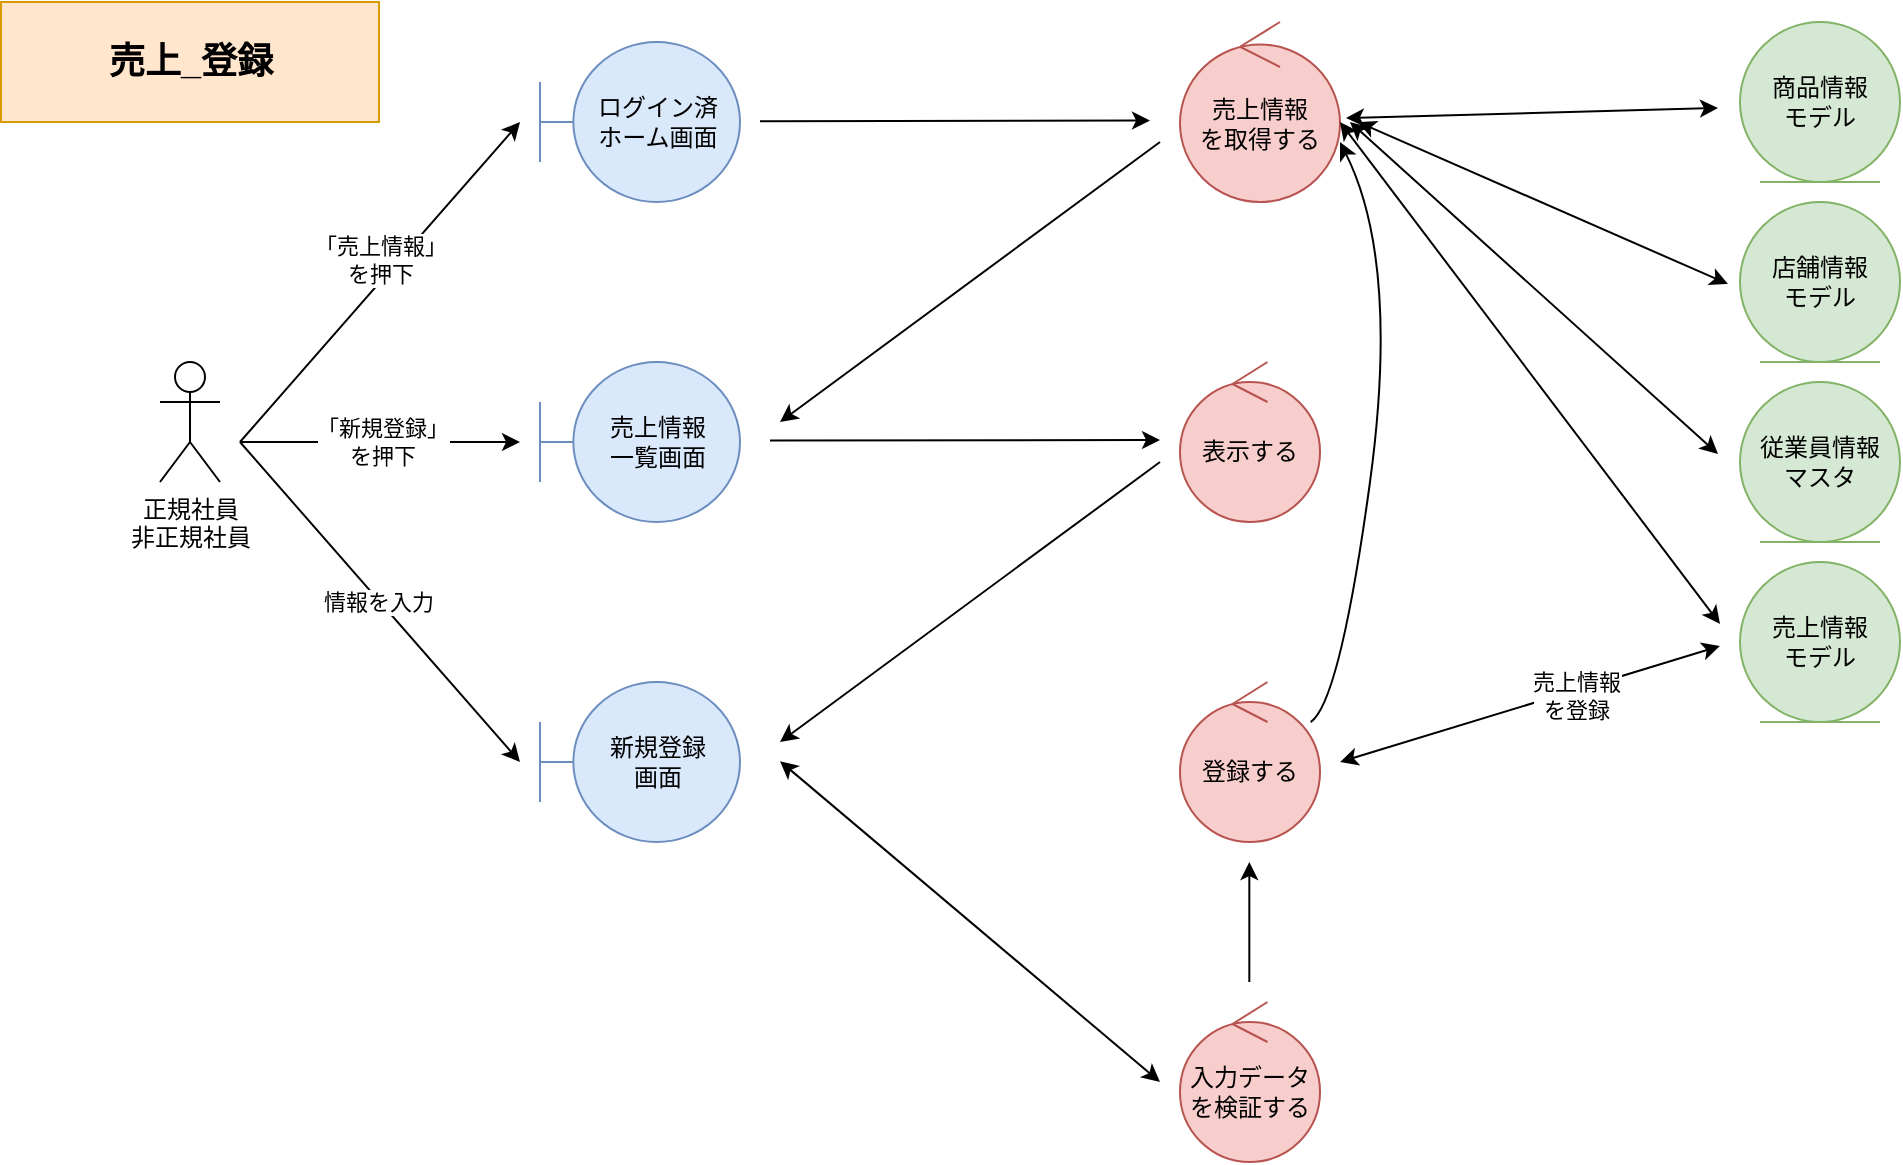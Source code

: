 <mxfile pages="4">
    <diagram id="gK0L_vO17O7NY7Z7OVR5" name="*売上_登録">
        <mxGraphModel dx="1428" dy="459" grid="0" gridSize="10" guides="1" tooltips="1" connect="1" arrows="1" fold="1" page="0" pageScale="1" pageWidth="827" pageHeight="1169" math="0" shadow="0">
            <root>
                <mxCell id="0"/>
                <mxCell id="1" parent="0"/>
                <mxCell id="hLZYggqltiaFvYrBpfE5-1" value="正規社員&lt;br&gt;非正規社員" style="shape=umlActor;verticalLabelPosition=bottom;verticalAlign=top;html=1;" parent="1" vertex="1">
                    <mxGeometry x="-70" y="280" width="30" height="60" as="geometry"/>
                </mxCell>
                <mxCell id="hLZYggqltiaFvYrBpfE5-2" value="ログイン済&lt;br&gt;ホーム画面" style="shape=umlBoundary;whiteSpace=wrap;html=1;fillColor=#dae8fc;strokeColor=#6c8ebf;" parent="1" vertex="1">
                    <mxGeometry x="120" y="120" width="100" height="80" as="geometry"/>
                </mxCell>
                <mxCell id="hLZYggqltiaFvYrBpfE5-3" value="売上情報&lt;br&gt;一覧画面" style="shape=umlBoundary;whiteSpace=wrap;html=1;fillColor=#dae8fc;strokeColor=#6c8ebf;" parent="1" vertex="1">
                    <mxGeometry x="120" y="280" width="100" height="80" as="geometry"/>
                </mxCell>
                <mxCell id="hLZYggqltiaFvYrBpfE5-4" value="売上情報&lt;br&gt;を取得する" style="ellipse;shape=umlControl;whiteSpace=wrap;html=1;fillColor=#f8cecc;strokeColor=#b85450;" parent="1" vertex="1">
                    <mxGeometry x="440" y="110" width="80" height="90" as="geometry"/>
                </mxCell>
                <mxCell id="hLZYggqltiaFvYrBpfE5-5" value="店舗情報&lt;br&gt;モデル" style="ellipse;shape=umlEntity;whiteSpace=wrap;html=1;fillColor=#d5e8d4;strokeColor=#82b366;" parent="1" vertex="1">
                    <mxGeometry x="720" y="200" width="80" height="80" as="geometry"/>
                </mxCell>
                <mxCell id="hLZYggqltiaFvYrBpfE5-6" value="表示する" style="ellipse;shape=umlControl;whiteSpace=wrap;html=1;fillColor=#f8cecc;strokeColor=#b85450;" parent="1" vertex="1">
                    <mxGeometry x="440" y="280" width="70" height="80" as="geometry"/>
                </mxCell>
                <mxCell id="hLZYggqltiaFvYrBpfE5-7" value="" style="endArrow=classic;html=1;rounded=0;" parent="1" edge="1">
                    <mxGeometry width="50" height="50" relative="1" as="geometry">
                        <mxPoint x="235" y="319.29" as="sourcePoint"/>
                        <mxPoint x="430" y="319" as="targetPoint"/>
                    </mxGeometry>
                </mxCell>
                <mxCell id="hLZYggqltiaFvYrBpfE5-9" value="" style="endArrow=classic;html=1;rounded=0;" parent="1" edge="1">
                    <mxGeometry width="50" height="50" relative="1" as="geometry">
                        <mxPoint x="-30" y="320" as="sourcePoint"/>
                        <mxPoint x="110" y="160" as="targetPoint"/>
                    </mxGeometry>
                </mxCell>
                <mxCell id="3" value="「売上情報」&lt;br&gt;を押下" style="edgeLabel;html=1;align=center;verticalAlign=middle;resizable=0;points=[];" parent="hLZYggqltiaFvYrBpfE5-9" vertex="1" connectable="0">
                    <mxGeometry x="0.178" y="-4" relative="1" as="geometry">
                        <mxPoint x="-16" as="offset"/>
                    </mxGeometry>
                </mxCell>
                <mxCell id="hLZYggqltiaFvYrBpfE5-10" value="" style="endArrow=classic;html=1;rounded=0;" parent="1" edge="1">
                    <mxGeometry width="50" height="50" relative="1" as="geometry">
                        <mxPoint x="-30" y="320" as="sourcePoint"/>
                        <mxPoint x="110" y="480" as="targetPoint"/>
                    </mxGeometry>
                </mxCell>
                <mxCell id="6" value="情報を入力" style="edgeLabel;html=1;align=center;verticalAlign=middle;resizable=0;points=[];" parent="hLZYggqltiaFvYrBpfE5-10" vertex="1" connectable="0">
                    <mxGeometry x="-0.164" y="2" relative="1" as="geometry">
                        <mxPoint x="9" y="14" as="offset"/>
                    </mxGeometry>
                </mxCell>
                <mxCell id="hLZYggqltiaFvYrBpfE5-11" value="" style="endArrow=classic;html=1;rounded=0;" parent="1" edge="1">
                    <mxGeometry width="50" height="50" relative="1" as="geometry">
                        <mxPoint x="-30" y="320" as="sourcePoint"/>
                        <mxPoint x="110" y="320" as="targetPoint"/>
                    </mxGeometry>
                </mxCell>
                <mxCell id="4" value="「新規登録」&lt;br&gt;を押下" style="edgeLabel;html=1;align=center;verticalAlign=middle;resizable=0;points=[];" parent="hLZYggqltiaFvYrBpfE5-11" vertex="1" connectable="0">
                    <mxGeometry x="0.148" y="3" relative="1" as="geometry">
                        <mxPoint x="-10" y="3" as="offset"/>
                    </mxGeometry>
                </mxCell>
                <mxCell id="hLZYggqltiaFvYrBpfE5-12" value="" style="endArrow=classic;html=1;rounded=0;startArrow=classic;startFill=1;" parent="1" edge="1">
                    <mxGeometry width="50" height="50" relative="1" as="geometry">
                        <mxPoint x="520" y="160" as="sourcePoint"/>
                        <mxPoint x="710" y="411" as="targetPoint"/>
                    </mxGeometry>
                </mxCell>
                <mxCell id="hLZYggqltiaFvYrBpfE5-13" value="" style="endArrow=classic;html=1;rounded=0;" parent="1" edge="1">
                    <mxGeometry width="50" height="50" relative="1" as="geometry">
                        <mxPoint x="230" y="159.58" as="sourcePoint"/>
                        <mxPoint x="425" y="159.29" as="targetPoint"/>
                    </mxGeometry>
                </mxCell>
                <mxCell id="hLZYggqltiaFvYrBpfE5-14" value="" style="endArrow=classic;html=1;rounded=0;" parent="1" edge="1">
                    <mxGeometry width="50" height="50" relative="1" as="geometry">
                        <mxPoint x="430" y="170" as="sourcePoint"/>
                        <mxPoint x="240" y="310" as="targetPoint"/>
                    </mxGeometry>
                </mxCell>
                <mxCell id="hLZYggqltiaFvYrBpfE5-15" value="" style="endArrow=classic;html=1;rounded=0;" parent="1" edge="1">
                    <mxGeometry width="50" height="50" relative="1" as="geometry">
                        <mxPoint x="430" y="330" as="sourcePoint"/>
                        <mxPoint x="240" y="470" as="targetPoint"/>
                    </mxGeometry>
                </mxCell>
                <mxCell id="hLZYggqltiaFvYrBpfE5-16" value="新規登録&lt;br&gt;画面" style="shape=umlBoundary;whiteSpace=wrap;html=1;fillColor=#dae8fc;strokeColor=#6c8ebf;" parent="1" vertex="1">
                    <mxGeometry x="120" y="440" width="100" height="80" as="geometry"/>
                </mxCell>
                <mxCell id="ETrxKOmZSH41UasdQwuN-3" value="登録する" style="ellipse;shape=umlControl;whiteSpace=wrap;html=1;fillColor=#f8cecc;strokeColor=#b85450;fontColor=default;" parent="1" vertex="1">
                    <mxGeometry x="440" y="440" width="70" height="80" as="geometry"/>
                </mxCell>
                <mxCell id="ETrxKOmZSH41UasdQwuN-4" value="入力データを検証する" style="ellipse;shape=umlControl;whiteSpace=wrap;html=1;fillColor=#f8cecc;strokeColor=#b85450;" parent="1" vertex="1">
                    <mxGeometry x="440" y="600" width="70" height="80" as="geometry"/>
                </mxCell>
                <mxCell id="ETrxKOmZSH41UasdQwuN-5" value="" style="endArrow=classic;html=1;rounded=0;startArrow=classic;startFill=1;" parent="1" edge="1">
                    <mxGeometry width="50" height="50" relative="1" as="geometry">
                        <mxPoint x="240" y="479.58" as="sourcePoint"/>
                        <mxPoint x="430" y="640" as="targetPoint"/>
                    </mxGeometry>
                </mxCell>
                <mxCell id="ETrxKOmZSH41UasdQwuN-7" value="" style="endArrow=classic;html=1;rounded=0;labelBackgroundColor=default;fontColor=default;startArrow=classic;startFill=1;" parent="1" edge="1">
                    <mxGeometry width="50" height="50" relative="1" as="geometry">
                        <mxPoint x="520" y="480" as="sourcePoint"/>
                        <mxPoint x="710" y="422" as="targetPoint"/>
                    </mxGeometry>
                </mxCell>
                <mxCell id="10" value="売上情報&lt;br&gt;を登録" style="edgeLabel;html=1;align=center;verticalAlign=middle;resizable=0;points=[];fontColor=default;labelBackgroundColor=#ffffff;" parent="ETrxKOmZSH41UasdQwuN-7" vertex="1" connectable="0">
                    <mxGeometry x="0.23" y="-2" relative="1" as="geometry">
                        <mxPoint as="offset"/>
                    </mxGeometry>
                </mxCell>
                <mxCell id="2" value="売上_登録" style="rounded=0;whiteSpace=wrap;html=1;fillColor=#ffe6cc;strokeColor=#d79b00;fontStyle=1;fontSize=18;" parent="1" vertex="1">
                    <mxGeometry x="-149.5" y="100" width="189" height="60" as="geometry"/>
                </mxCell>
                <mxCell id="8" value="" style="endArrow=classic;html=1;rounded=0;labelBackgroundColor=default;fontColor=default;" parent="1" edge="1">
                    <mxGeometry width="50" height="50" relative="1" as="geometry">
                        <mxPoint x="474.66" y="590" as="sourcePoint"/>
                        <mxPoint x="474.66" y="530" as="targetPoint"/>
                    </mxGeometry>
                </mxCell>
                <mxCell id="9" value="" style="curved=1;endArrow=classic;html=1;rounded=0;labelBackgroundColor=default;fontColor=default;" parent="1" edge="1">
                    <mxGeometry width="50" height="50" relative="1" as="geometry">
                        <mxPoint x="505.333" y="460.044" as="sourcePoint"/>
                        <mxPoint x="520" y="170.0" as="targetPoint"/>
                        <Array as="points">
                            <mxPoint x="520" y="450"/>
                            <mxPoint x="550" y="230"/>
                        </Array>
                    </mxGeometry>
                </mxCell>
                <mxCell id="11" value="商品情報&lt;br&gt;モデル" style="ellipse;shape=umlEntity;whiteSpace=wrap;html=1;fillColor=#d5e8d4;strokeColor=#82b366;" vertex="1" parent="1">
                    <mxGeometry x="720" y="110" width="80" height="80" as="geometry"/>
                </mxCell>
                <mxCell id="12" value="従業員情報&lt;br&gt;マスタ" style="ellipse;shape=umlEntity;whiteSpace=wrap;html=1;fillColor=#d5e8d4;strokeColor=#82b366;" vertex="1" parent="1">
                    <mxGeometry x="720" y="290" width="80" height="80" as="geometry"/>
                </mxCell>
                <mxCell id="13" value="売上情報&lt;br&gt;モデル" style="ellipse;shape=umlEntity;whiteSpace=wrap;html=1;fillColor=#d5e8d4;strokeColor=#82b366;" vertex="1" parent="1">
                    <mxGeometry x="720" y="380" width="80" height="80" as="geometry"/>
                </mxCell>
                <mxCell id="14" value="" style="endArrow=classic;html=1;rounded=0;startArrow=classic;startFill=1;" edge="1" parent="1">
                    <mxGeometry width="50" height="50" relative="1" as="geometry">
                        <mxPoint x="709" y="153" as="sourcePoint"/>
                        <mxPoint x="523" y="158" as="targetPoint"/>
                    </mxGeometry>
                </mxCell>
                <mxCell id="15" value="" style="endArrow=classic;html=1;rounded=0;startArrow=classic;startFill=1;" edge="1" parent="1">
                    <mxGeometry width="50" height="50" relative="1" as="geometry">
                        <mxPoint x="709" y="326" as="sourcePoint"/>
                        <mxPoint x="525" y="160" as="targetPoint"/>
                    </mxGeometry>
                </mxCell>
                <mxCell id="16" value="" style="endArrow=classic;html=1;rounded=0;startArrow=classic;startFill=1;" edge="1" parent="1">
                    <mxGeometry width="50" height="50" relative="1" as="geometry">
                        <mxPoint x="714" y="241" as="sourcePoint"/>
                        <mxPoint x="529" y="160" as="targetPoint"/>
                    </mxGeometry>
                </mxCell>
            </root>
        </mxGraphModel>
    </diagram>
    <diagram id="AUWY2sqyxB_gJZ5fvk6p" name="*売上_参照">
        <mxGraphModel dx="1428" dy="459" grid="0" gridSize="10" guides="1" tooltips="1" connect="1" arrows="1" fold="1" page="0" pageScale="1" pageWidth="827" pageHeight="1169" math="0" shadow="0">
            <root>
                <mxCell id="YSVPIyuumFlyNAX_10df-0"/>
                <mxCell id="YSVPIyuumFlyNAX_10df-1" parent="YSVPIyuumFlyNAX_10df-0"/>
                <mxCell id="BOGcBiReKdCSQE0mYAIb-1" value="ログイン済&lt;br&gt;ホーム画面" style="shape=umlBoundary;whiteSpace=wrap;html=1;fillColor=#dae8fc;strokeColor=#6c8ebf;" parent="YSVPIyuumFlyNAX_10df-1" vertex="1">
                    <mxGeometry x="120" y="120" width="100" height="80" as="geometry"/>
                </mxCell>
                <mxCell id="BOGcBiReKdCSQE0mYAIb-2" value="売上情報&lt;br&gt;一覧画面" style="shape=umlBoundary;whiteSpace=wrap;html=1;fillColor=#dae8fc;strokeColor=#6c8ebf;" parent="YSVPIyuumFlyNAX_10df-1" vertex="1">
                    <mxGeometry x="120" y="280" width="100" height="80" as="geometry"/>
                </mxCell>
                <mxCell id="BOGcBiReKdCSQE0mYAIb-3" value="売上情報&lt;br&gt;を取得する" style="ellipse;shape=umlControl;whiteSpace=wrap;html=1;fillColor=#f8cecc;strokeColor=#b85450;" parent="YSVPIyuumFlyNAX_10df-1" vertex="1">
                    <mxGeometry x="440" y="110" width="80" height="90" as="geometry"/>
                </mxCell>
                <mxCell id="BOGcBiReKdCSQE0mYAIb-5" value="表示する" style="ellipse;shape=umlControl;whiteSpace=wrap;html=1;fillColor=#f8cecc;strokeColor=#b85450;" parent="YSVPIyuumFlyNAX_10df-1" vertex="1">
                    <mxGeometry x="440" y="280" width="70" height="80" as="geometry"/>
                </mxCell>
                <mxCell id="BOGcBiReKdCSQE0mYAIb-6" value="" style="endArrow=classic;html=1;rounded=0;" parent="YSVPIyuumFlyNAX_10df-1" edge="1">
                    <mxGeometry width="50" height="50" relative="1" as="geometry">
                        <mxPoint x="235" y="319.29" as="sourcePoint"/>
                        <mxPoint x="430" y="319" as="targetPoint"/>
                    </mxGeometry>
                </mxCell>
                <mxCell id="BOGcBiReKdCSQE0mYAIb-12" value="" style="endArrow=classic;html=1;rounded=0;" parent="YSVPIyuumFlyNAX_10df-1" edge="1">
                    <mxGeometry width="50" height="50" relative="1" as="geometry">
                        <mxPoint x="230" y="159.58" as="sourcePoint"/>
                        <mxPoint x="425" y="159.29" as="targetPoint"/>
                    </mxGeometry>
                </mxCell>
                <mxCell id="BOGcBiReKdCSQE0mYAIb-13" value="" style="endArrow=classic;html=1;rounded=0;" parent="YSVPIyuumFlyNAX_10df-1" edge="1">
                    <mxGeometry width="50" height="50" relative="1" as="geometry">
                        <mxPoint x="430" y="170.0" as="sourcePoint"/>
                        <mxPoint x="240" y="310" as="targetPoint"/>
                    </mxGeometry>
                </mxCell>
                <mxCell id="BOGcBiReKdCSQE0mYAIb-14" value="" style="endArrow=classic;html=1;rounded=0;" parent="YSVPIyuumFlyNAX_10df-1" edge="1">
                    <mxGeometry width="50" height="50" relative="1" as="geometry">
                        <mxPoint x="430" y="330" as="sourcePoint"/>
                        <mxPoint x="240" y="470" as="targetPoint"/>
                    </mxGeometry>
                </mxCell>
                <mxCell id="BOGcBiReKdCSQE0mYAIb-15" value="詳細画面" style="shape=umlBoundary;whiteSpace=wrap;html=1;fillColor=#dae8fc;strokeColor=#6c8ebf;" parent="YSVPIyuumFlyNAX_10df-1" vertex="1">
                    <mxGeometry x="120" y="440" width="100" height="80" as="geometry"/>
                </mxCell>
                <mxCell id="T7hCC7a_J7sBgH4MBuqx-0" value="売上_参照" style="rounded=0;whiteSpace=wrap;html=1;fillColor=#ffe6cc;strokeColor=#d79b00;fontStyle=1;fontSize=18;" parent="YSVPIyuumFlyNAX_10df-1" vertex="1">
                    <mxGeometry x="-149.5" y="100" width="189" height="60" as="geometry"/>
                </mxCell>
                <mxCell id="8AfXIiKHJTetaDPwjkp6-0" value="正規社員&lt;br&gt;非正規社員" style="shape=umlActor;verticalLabelPosition=bottom;verticalAlign=top;html=1;" parent="YSVPIyuumFlyNAX_10df-1" vertex="1">
                    <mxGeometry x="-70" y="280" width="30" height="60" as="geometry"/>
                </mxCell>
                <mxCell id="8AfXIiKHJTetaDPwjkp6-1" value="" style="endArrow=classic;html=1;rounded=0;" parent="YSVPIyuumFlyNAX_10df-1" edge="1">
                    <mxGeometry width="50" height="50" relative="1" as="geometry">
                        <mxPoint x="-30" y="320" as="sourcePoint"/>
                        <mxPoint x="110" y="160" as="targetPoint"/>
                    </mxGeometry>
                </mxCell>
                <mxCell id="8AfXIiKHJTetaDPwjkp6-2" value="「売上情報」&lt;br&gt;を押下" style="edgeLabel;html=1;align=center;verticalAlign=middle;resizable=0;points=[];" parent="8AfXIiKHJTetaDPwjkp6-1" vertex="1" connectable="0">
                    <mxGeometry x="0.178" y="-4" relative="1" as="geometry">
                        <mxPoint x="-16" as="offset"/>
                    </mxGeometry>
                </mxCell>
                <mxCell id="8AfXIiKHJTetaDPwjkp6-3" value="" style="endArrow=classic;html=1;rounded=0;" parent="YSVPIyuumFlyNAX_10df-1" edge="1">
                    <mxGeometry width="50" height="50" relative="1" as="geometry">
                        <mxPoint x="-30" y="320" as="sourcePoint"/>
                        <mxPoint x="110" y="480" as="targetPoint"/>
                    </mxGeometry>
                </mxCell>
                <mxCell id="8AfXIiKHJTetaDPwjkp6-5" value="" style="endArrow=classic;html=1;rounded=0;" parent="YSVPIyuumFlyNAX_10df-1" edge="1">
                    <mxGeometry width="50" height="50" relative="1" as="geometry">
                        <mxPoint x="-30" y="320" as="sourcePoint"/>
                        <mxPoint x="110" y="320" as="targetPoint"/>
                    </mxGeometry>
                </mxCell>
                <mxCell id="8AfXIiKHJTetaDPwjkp6-6" value="情報を選択" style="edgeLabel;html=1;align=center;verticalAlign=middle;resizable=0;points=[];" parent="8AfXIiKHJTetaDPwjkp6-5" vertex="1" connectable="0">
                    <mxGeometry x="0.148" y="3" relative="1" as="geometry">
                        <mxPoint x="-10" y="3" as="offset"/>
                    </mxGeometry>
                </mxCell>
                <mxCell id="LvABxLMgelGlVTGE3EH3-0" value="店舗情報&lt;br&gt;モデル" style="ellipse;shape=umlEntity;whiteSpace=wrap;html=1;fillColor=#d5e8d4;strokeColor=#82b366;" vertex="1" parent="YSVPIyuumFlyNAX_10df-1">
                    <mxGeometry x="720" y="200" width="80" height="80" as="geometry"/>
                </mxCell>
                <mxCell id="LvABxLMgelGlVTGE3EH3-1" value="" style="endArrow=classic;html=1;rounded=0;startArrow=classic;startFill=1;" edge="1" parent="YSVPIyuumFlyNAX_10df-1">
                    <mxGeometry width="50" height="50" relative="1" as="geometry">
                        <mxPoint x="520" y="160" as="sourcePoint"/>
                        <mxPoint x="710" y="411" as="targetPoint"/>
                    </mxGeometry>
                </mxCell>
                <mxCell id="LvABxLMgelGlVTGE3EH3-2" value="商品情報&lt;br&gt;モデル" style="ellipse;shape=umlEntity;whiteSpace=wrap;html=1;fillColor=#d5e8d4;strokeColor=#82b366;" vertex="1" parent="YSVPIyuumFlyNAX_10df-1">
                    <mxGeometry x="720" y="110" width="80" height="80" as="geometry"/>
                </mxCell>
                <mxCell id="LvABxLMgelGlVTGE3EH3-3" value="従業員情報&lt;br&gt;マスタ" style="ellipse;shape=umlEntity;whiteSpace=wrap;html=1;fillColor=#d5e8d4;strokeColor=#82b366;" vertex="1" parent="YSVPIyuumFlyNAX_10df-1">
                    <mxGeometry x="720" y="290" width="80" height="80" as="geometry"/>
                </mxCell>
                <mxCell id="LvABxLMgelGlVTGE3EH3-4" value="売上情報&lt;br&gt;モデル" style="ellipse;shape=umlEntity;whiteSpace=wrap;html=1;fillColor=#d5e8d4;strokeColor=#82b366;" vertex="1" parent="YSVPIyuumFlyNAX_10df-1">
                    <mxGeometry x="720" y="380" width="80" height="80" as="geometry"/>
                </mxCell>
                <mxCell id="LvABxLMgelGlVTGE3EH3-5" value="" style="endArrow=classic;html=1;rounded=0;startArrow=classic;startFill=1;" edge="1" parent="YSVPIyuumFlyNAX_10df-1">
                    <mxGeometry width="50" height="50" relative="1" as="geometry">
                        <mxPoint x="709" y="153" as="sourcePoint"/>
                        <mxPoint x="523" y="158" as="targetPoint"/>
                    </mxGeometry>
                </mxCell>
                <mxCell id="LvABxLMgelGlVTGE3EH3-6" value="" style="endArrow=classic;html=1;rounded=0;startArrow=classic;startFill=1;" edge="1" parent="YSVPIyuumFlyNAX_10df-1">
                    <mxGeometry width="50" height="50" relative="1" as="geometry">
                        <mxPoint x="709" y="326" as="sourcePoint"/>
                        <mxPoint x="525" y="160" as="targetPoint"/>
                    </mxGeometry>
                </mxCell>
                <mxCell id="LvABxLMgelGlVTGE3EH3-7" value="" style="endArrow=classic;html=1;rounded=0;startArrow=classic;startFill=1;" edge="1" parent="YSVPIyuumFlyNAX_10df-1">
                    <mxGeometry width="50" height="50" relative="1" as="geometry">
                        <mxPoint x="714" y="241" as="sourcePoint"/>
                        <mxPoint x="529" y="160" as="targetPoint"/>
                    </mxGeometry>
                </mxCell>
            </root>
        </mxGraphModel>
    </diagram>
    <diagram id="rlL2KIcHxsmWdDMy5Cie" name="*売上_編集">
        <mxGraphModel dx="1428" dy="459" grid="0" gridSize="10" guides="1" tooltips="1" connect="1" arrows="1" fold="1" page="0" pageScale="1" pageWidth="827" pageHeight="1169" math="0" shadow="0">
            <root>
                <mxCell id="6sy8OTf5AHw0qntDZcab-0"/>
                <mxCell id="6sy8OTf5AHw0qntDZcab-1" parent="6sy8OTf5AHw0qntDZcab-0"/>
                <mxCell id="jlOEbLyuGE9gtVG0Og6Y-1" value="ログイン済&lt;br&gt;ホーム画面" style="shape=umlBoundary;whiteSpace=wrap;html=1;fillColor=#dae8fc;strokeColor=#6c8ebf;" parent="6sy8OTf5AHw0qntDZcab-1" vertex="1">
                    <mxGeometry x="120" y="120" width="100" height="80" as="geometry"/>
                </mxCell>
                <mxCell id="jlOEbLyuGE9gtVG0Og6Y-2" value="売上情報&lt;br&gt;一覧画面" style="shape=umlBoundary;whiteSpace=wrap;html=1;fillColor=#dae8fc;strokeColor=#6c8ebf;" parent="6sy8OTf5AHw0qntDZcab-1" vertex="1">
                    <mxGeometry x="120" y="280" width="100" height="80" as="geometry"/>
                </mxCell>
                <mxCell id="jlOEbLyuGE9gtVG0Og6Y-3" value="売上情報&lt;br&gt;を取得する" style="ellipse;shape=umlControl;whiteSpace=wrap;html=1;fillColor=#f8cecc;strokeColor=#b85450;" parent="6sy8OTf5AHw0qntDZcab-1" vertex="1">
                    <mxGeometry x="440" y="110" width="80" height="90" as="geometry"/>
                </mxCell>
                <mxCell id="jlOEbLyuGE9gtVG0Og6Y-5" value="表示する" style="ellipse;shape=umlControl;whiteSpace=wrap;html=1;fillColor=#f8cecc;strokeColor=#b85450;" parent="6sy8OTf5AHw0qntDZcab-1" vertex="1">
                    <mxGeometry x="440" y="280" width="70" height="80" as="geometry"/>
                </mxCell>
                <mxCell id="jlOEbLyuGE9gtVG0Og6Y-6" value="" style="endArrow=classic;html=1;rounded=0;" parent="6sy8OTf5AHw0qntDZcab-1" edge="1">
                    <mxGeometry width="50" height="50" relative="1" as="geometry">
                        <mxPoint x="235" y="319.29" as="sourcePoint"/>
                        <mxPoint x="430" y="319" as="targetPoint"/>
                    </mxGeometry>
                </mxCell>
                <mxCell id="jlOEbLyuGE9gtVG0Og6Y-11" value="" style="endArrow=classic;html=1;rounded=0;startArrow=classic;startFill=1;" parent="6sy8OTf5AHw0qntDZcab-1" edge="1">
                    <mxGeometry width="50" height="50" relative="1" as="geometry">
                        <mxPoint x="520" y="160" as="sourcePoint"/>
                        <mxPoint x="710" y="240" as="targetPoint"/>
                    </mxGeometry>
                </mxCell>
                <mxCell id="jlOEbLyuGE9gtVG0Og6Y-12" value="" style="endArrow=classic;html=1;rounded=0;" parent="6sy8OTf5AHw0qntDZcab-1" edge="1">
                    <mxGeometry width="50" height="50" relative="1" as="geometry">
                        <mxPoint x="230" y="159.58" as="sourcePoint"/>
                        <mxPoint x="425" y="159.29" as="targetPoint"/>
                    </mxGeometry>
                </mxCell>
                <mxCell id="jlOEbLyuGE9gtVG0Og6Y-13" value="" style="endArrow=classic;html=1;rounded=0;" parent="6sy8OTf5AHw0qntDZcab-1" edge="1">
                    <mxGeometry width="50" height="50" relative="1" as="geometry">
                        <mxPoint x="430" y="170" as="sourcePoint"/>
                        <mxPoint x="240" y="310" as="targetPoint"/>
                    </mxGeometry>
                </mxCell>
                <mxCell id="jlOEbLyuGE9gtVG0Og6Y-14" value="" style="endArrow=classic;html=1;rounded=0;startArrow=classic;startFill=1;" parent="6sy8OTf5AHw0qntDZcab-1" edge="1">
                    <mxGeometry width="50" height="50" relative="1" as="geometry">
                        <mxPoint x="430" y="330" as="sourcePoint"/>
                        <mxPoint x="240" y="480" as="targetPoint"/>
                    </mxGeometry>
                </mxCell>
                <mxCell id="jlOEbLyuGE9gtVG0Og6Y-15" value="詳細画面" style="shape=umlBoundary;whiteSpace=wrap;html=1;fillColor=#dae8fc;strokeColor=#6c8ebf;" parent="6sy8OTf5AHw0qntDZcab-1" vertex="1">
                    <mxGeometry x="120" y="440" width="100" height="80" as="geometry"/>
                </mxCell>
                <mxCell id="jlOEbLyuGE9gtVG0Og6Y-16" value="編集画面" style="shape=umlBoundary;whiteSpace=wrap;html=1;fillColor=#dae8fc;strokeColor=#6c8ebf;" parent="6sy8OTf5AHw0qntDZcab-1" vertex="1">
                    <mxGeometry x="120" y="600" width="100" height="80" as="geometry"/>
                </mxCell>
                <mxCell id="jlOEbLyuGE9gtVG0Og6Y-17" value="入力データを検証する" style="ellipse;shape=umlControl;whiteSpace=wrap;html=1;fillColor=#f8cecc;strokeColor=#b85450;" parent="6sy8OTf5AHw0qntDZcab-1" vertex="1">
                    <mxGeometry x="440" y="600" width="70" height="80" as="geometry"/>
                </mxCell>
                <mxCell id="jlOEbLyuGE9gtVG0Og6Y-18" value="更新する" style="ellipse;shape=umlControl;whiteSpace=wrap;html=1;fillColor=#f8cecc;strokeColor=#b85450;" parent="6sy8OTf5AHw0qntDZcab-1" vertex="1">
                    <mxGeometry x="440" y="440" width="70" height="80" as="geometry"/>
                </mxCell>
                <mxCell id="jlOEbLyuGE9gtVG0Og6Y-19" value="" style="endArrow=classic;html=1;rounded=0;" parent="6sy8OTf5AHw0qntDZcab-1" edge="1">
                    <mxGeometry width="50" height="50" relative="1" as="geometry">
                        <mxPoint x="-30" y="320" as="sourcePoint"/>
                        <mxPoint x="110" y="640" as="targetPoint"/>
                    </mxGeometry>
                </mxCell>
                <mxCell id="Lna7plXOSOsxKNWwSDnO-9" value="情報を入力" style="edgeLabel;html=1;align=center;verticalAlign=middle;resizable=0;points=[];fontColor=default;" parent="jlOEbLyuGE9gtVG0Og6Y-19" vertex="1" connectable="0">
                    <mxGeometry x="0.209" y="-1" relative="1" as="geometry">
                        <mxPoint x="-1" as="offset"/>
                    </mxGeometry>
                </mxCell>
                <mxCell id="jlOEbLyuGE9gtVG0Og6Y-20" value="" style="endArrow=classic;html=1;rounded=0;" parent="6sy8OTf5AHw0qntDZcab-1" edge="1">
                    <mxGeometry width="50" height="50" relative="1" as="geometry">
                        <mxPoint x="430" y="340" as="sourcePoint"/>
                        <mxPoint x="240" y="630" as="targetPoint"/>
                    </mxGeometry>
                </mxCell>
                <mxCell id="jlOEbLyuGE9gtVG0Og6Y-21" value="" style="endArrow=classic;html=1;rounded=0;startArrow=classic;startFill=1;" parent="6sy8OTf5AHw0qntDZcab-1" edge="1">
                    <mxGeometry width="50" height="50" relative="1" as="geometry">
                        <mxPoint x="240" y="639.79" as="sourcePoint"/>
                        <mxPoint x="435" y="639.5" as="targetPoint"/>
                    </mxGeometry>
                </mxCell>
                <mxCell id="Lna7plXOSOsxKNWwSDnO-10" value="入力エラー時は&lt;br&gt;エラーメッセージを表示" style="edgeLabel;html=1;align=center;verticalAlign=middle;resizable=0;points=[];fontColor=default;" parent="jlOEbLyuGE9gtVG0Og6Y-21" vertex="1" connectable="0">
                    <mxGeometry x="0.147" y="-3" relative="1" as="geometry">
                        <mxPoint x="-9" y="-3" as="offset"/>
                    </mxGeometry>
                </mxCell>
                <mxCell id="nmts8cqX3aREAj3f9nUh-0" value="" style="endArrow=classic;html=1;rounded=0;startArrow=classic;startFill=1;labelBackgroundColor=default;fontColor=default;" parent="6sy8OTf5AHw0qntDZcab-1" edge="1">
                    <mxGeometry width="50" height="50" relative="1" as="geometry">
                        <mxPoint x="520" y="480" as="sourcePoint"/>
                        <mxPoint x="713" y="422" as="targetPoint"/>
                    </mxGeometry>
                </mxCell>
                <mxCell id="Lna7plXOSOsxKNWwSDnO-11" value="売上情報&lt;br&gt;を更新" style="edgeLabel;html=1;align=center;verticalAlign=middle;resizable=0;points=[];fontColor=default;labelBackgroundColor=#ffffff;" parent="nmts8cqX3aREAj3f9nUh-0" vertex="1" connectable="0">
                    <mxGeometry x="0.24" y="-1" relative="1" as="geometry">
                        <mxPoint x="-18" y="6" as="offset"/>
                    </mxGeometry>
                </mxCell>
                <mxCell id="nmts8cqX3aREAj3f9nUh-1" value="" style="endArrow=classic;html=1;rounded=0;" parent="6sy8OTf5AHw0qntDZcab-1" edge="1">
                    <mxGeometry width="50" height="50" relative="1" as="geometry">
                        <mxPoint x="474" y="590" as="sourcePoint"/>
                        <mxPoint x="474" y="530" as="targetPoint"/>
                    </mxGeometry>
                </mxCell>
                <mxCell id="nmts8cqX3aREAj3f9nUh-2" value="" style="endArrow=classic;html=1;rounded=0;jumpStyle=arc;" parent="6sy8OTf5AHw0qntDZcab-1" edge="1">
                    <mxGeometry width="50" height="50" relative="1" as="geometry">
                        <mxPoint x="430" y="180" as="sourcePoint"/>
                        <mxPoint x="240" y="470" as="targetPoint"/>
                    </mxGeometry>
                </mxCell>
                <mxCell id="J-vomR3hW0VPQrFUxNHV-0" value="売上_編集" style="rounded=0;whiteSpace=wrap;html=1;fillColor=#ffe6cc;strokeColor=#d79b00;fontStyle=1;fontSize=18;" parent="6sy8OTf5AHw0qntDZcab-1" vertex="1">
                    <mxGeometry x="-149.5" y="100" width="189" height="60" as="geometry"/>
                </mxCell>
                <mxCell id="Lna7plXOSOsxKNWwSDnO-0" value="正規社員&lt;br&gt;非正規社員" style="shape=umlActor;verticalLabelPosition=bottom;verticalAlign=top;html=1;" parent="6sy8OTf5AHw0qntDZcab-1" vertex="1">
                    <mxGeometry x="-70" y="280" width="30" height="60" as="geometry"/>
                </mxCell>
                <mxCell id="Lna7plXOSOsxKNWwSDnO-1" value="" style="endArrow=classic;html=1;rounded=0;" parent="6sy8OTf5AHw0qntDZcab-1" edge="1">
                    <mxGeometry width="50" height="50" relative="1" as="geometry">
                        <mxPoint x="-30" y="320" as="sourcePoint"/>
                        <mxPoint x="110" y="160" as="targetPoint"/>
                    </mxGeometry>
                </mxCell>
                <mxCell id="Lna7plXOSOsxKNWwSDnO-2" value="「売上情報」&lt;br&gt;を押下" style="edgeLabel;html=1;align=center;verticalAlign=middle;resizable=0;points=[];" parent="Lna7plXOSOsxKNWwSDnO-1" vertex="1" connectable="0">
                    <mxGeometry x="0.178" y="-4" relative="1" as="geometry">
                        <mxPoint x="-16" as="offset"/>
                    </mxGeometry>
                </mxCell>
                <mxCell id="Lna7plXOSOsxKNWwSDnO-3" value="" style="endArrow=classic;html=1;rounded=0;" parent="6sy8OTf5AHw0qntDZcab-1" edge="1">
                    <mxGeometry width="50" height="50" relative="1" as="geometry">
                        <mxPoint x="-30" y="320" as="sourcePoint"/>
                        <mxPoint x="110" y="480" as="targetPoint"/>
                    </mxGeometry>
                </mxCell>
                <mxCell id="Lna7plXOSOsxKNWwSDnO-8" value="「編集」&lt;br&gt;を押下" style="edgeLabel;html=1;align=center;verticalAlign=middle;resizable=0;points=[];fontColor=default;" parent="Lna7plXOSOsxKNWwSDnO-3" vertex="1" connectable="0">
                    <mxGeometry x="0.16" relative="1" as="geometry">
                        <mxPoint as="offset"/>
                    </mxGeometry>
                </mxCell>
                <mxCell id="Lna7plXOSOsxKNWwSDnO-5" value="" style="endArrow=classic;html=1;rounded=0;" parent="6sy8OTf5AHw0qntDZcab-1" edge="1">
                    <mxGeometry width="50" height="50" relative="1" as="geometry">
                        <mxPoint x="-30" y="320" as="sourcePoint"/>
                        <mxPoint x="110" y="320" as="targetPoint"/>
                    </mxGeometry>
                </mxCell>
                <mxCell id="Lna7plXOSOsxKNWwSDnO-7" value="情報を選択" style="edgeLabel;html=1;align=center;verticalAlign=middle;resizable=0;points=[];fontColor=default;" parent="Lna7plXOSOsxKNWwSDnO-5" vertex="1" connectable="0">
                    <mxGeometry x="0.156" y="1" relative="1" as="geometry">
                        <mxPoint as="offset"/>
                    </mxGeometry>
                </mxCell>
                <mxCell id="rrwDqukvjE0Mz0_7QbNW-0" value="" style="curved=1;endArrow=classic;html=1;rounded=0;labelBackgroundColor=default;fontColor=default;" parent="6sy8OTf5AHw0qntDZcab-1" edge="1">
                    <mxGeometry width="50" height="50" relative="1" as="geometry">
                        <mxPoint x="505.333" y="460.044" as="sourcePoint"/>
                        <mxPoint x="520" y="170.0" as="targetPoint"/>
                        <Array as="points">
                            <mxPoint x="520" y="450"/>
                            <mxPoint x="550" y="230"/>
                        </Array>
                    </mxGeometry>
                </mxCell>
                <mxCell id="YVST-7lO_jjOfUgfzQ0N-0" value="店舗情報&lt;br&gt;モデル" style="ellipse;shape=umlEntity;whiteSpace=wrap;html=1;fillColor=#d5e8d4;strokeColor=#82b366;" vertex="1" parent="6sy8OTf5AHw0qntDZcab-1">
                    <mxGeometry x="720" y="200" width="80" height="80" as="geometry"/>
                </mxCell>
                <mxCell id="YVST-7lO_jjOfUgfzQ0N-1" value="" style="endArrow=classic;html=1;rounded=0;startArrow=classic;startFill=1;" edge="1" parent="6sy8OTf5AHw0qntDZcab-1">
                    <mxGeometry width="50" height="50" relative="1" as="geometry">
                        <mxPoint x="520" y="160" as="sourcePoint"/>
                        <mxPoint x="710" y="411" as="targetPoint"/>
                    </mxGeometry>
                </mxCell>
                <mxCell id="YVST-7lO_jjOfUgfzQ0N-2" value="商品情報&lt;br&gt;モデル" style="ellipse;shape=umlEntity;whiteSpace=wrap;html=1;fillColor=#d5e8d4;strokeColor=#82b366;" vertex="1" parent="6sy8OTf5AHw0qntDZcab-1">
                    <mxGeometry x="720" y="110" width="80" height="80" as="geometry"/>
                </mxCell>
                <mxCell id="YVST-7lO_jjOfUgfzQ0N-3" value="従業員情報&lt;br&gt;マスタ" style="ellipse;shape=umlEntity;whiteSpace=wrap;html=1;fillColor=#d5e8d4;strokeColor=#82b366;" vertex="1" parent="6sy8OTf5AHw0qntDZcab-1">
                    <mxGeometry x="720" y="290" width="80" height="80" as="geometry"/>
                </mxCell>
                <mxCell id="YVST-7lO_jjOfUgfzQ0N-4" value="売上情報&lt;br&gt;モデル" style="ellipse;shape=umlEntity;whiteSpace=wrap;html=1;fillColor=#d5e8d4;strokeColor=#82b366;" vertex="1" parent="6sy8OTf5AHw0qntDZcab-1">
                    <mxGeometry x="720" y="380" width="80" height="80" as="geometry"/>
                </mxCell>
                <mxCell id="YVST-7lO_jjOfUgfzQ0N-5" value="" style="endArrow=classic;html=1;rounded=0;startArrow=classic;startFill=1;" edge="1" parent="6sy8OTf5AHw0qntDZcab-1">
                    <mxGeometry width="50" height="50" relative="1" as="geometry">
                        <mxPoint x="709" y="153" as="sourcePoint"/>
                        <mxPoint x="523" y="158" as="targetPoint"/>
                    </mxGeometry>
                </mxCell>
                <mxCell id="YVST-7lO_jjOfUgfzQ0N-6" value="" style="endArrow=classic;html=1;rounded=0;startArrow=classic;startFill=1;" edge="1" parent="6sy8OTf5AHw0qntDZcab-1">
                    <mxGeometry width="50" height="50" relative="1" as="geometry">
                        <mxPoint x="709" y="326" as="sourcePoint"/>
                        <mxPoint x="525" y="160" as="targetPoint"/>
                    </mxGeometry>
                </mxCell>
            </root>
        </mxGraphModel>
    </diagram>
    <diagram id="id5BWrpkqergq9WMVsvq" name="*売上_削除">
        <mxGraphModel dx="1428" dy="459" grid="0" gridSize="10" guides="1" tooltips="1" connect="1" arrows="1" fold="1" page="0" pageScale="1" pageWidth="827" pageHeight="1169" math="0" shadow="0">
            <root>
                <mxCell id="GH4WaG8hF_58bTW3ABaH-0"/>
                <mxCell id="GH4WaG8hF_58bTW3ABaH-1" parent="GH4WaG8hF_58bTW3ABaH-0"/>
                <mxCell id="OLg7OwBG4gEZLZZjXHFu-1" value="ログイン済&lt;br&gt;ホーム画面" style="shape=umlBoundary;whiteSpace=wrap;html=1;fillColor=#dae8fc;strokeColor=#6c8ebf;" parent="GH4WaG8hF_58bTW3ABaH-1" vertex="1">
                    <mxGeometry x="120" y="120" width="100" height="80" as="geometry"/>
                </mxCell>
                <mxCell id="OLg7OwBG4gEZLZZjXHFu-2" value="売上情報&lt;br&gt;一覧画面" style="shape=umlBoundary;whiteSpace=wrap;html=1;fillColor=#dae8fc;strokeColor=#6c8ebf;" parent="GH4WaG8hF_58bTW3ABaH-1" vertex="1">
                    <mxGeometry x="120" y="280" width="100" height="80" as="geometry"/>
                </mxCell>
                <mxCell id="OLg7OwBG4gEZLZZjXHFu-3" value="売上情報&lt;br&gt;を取得する" style="ellipse;shape=umlControl;whiteSpace=wrap;html=1;fillColor=#f8cecc;strokeColor=#b85450;" parent="GH4WaG8hF_58bTW3ABaH-1" vertex="1">
                    <mxGeometry x="440" y="110" width="80" height="90" as="geometry"/>
                </mxCell>
                <mxCell id="OLg7OwBG4gEZLZZjXHFu-4" value="売上情報" style="ellipse;shape=umlEntity;whiteSpace=wrap;html=1;fillColor=#d5e8d4;strokeColor=#82b366;" parent="GH4WaG8hF_58bTW3ABaH-1" vertex="1">
                    <mxGeometry x="720" y="200" width="80" height="80" as="geometry"/>
                </mxCell>
                <mxCell id="OLg7OwBG4gEZLZZjXHFu-5" value="表示する" style="ellipse;shape=umlControl;whiteSpace=wrap;html=1;fillColor=#f8cecc;strokeColor=#b85450;" parent="GH4WaG8hF_58bTW3ABaH-1" vertex="1">
                    <mxGeometry x="440" y="280" width="70" height="80" as="geometry"/>
                </mxCell>
                <mxCell id="OLg7OwBG4gEZLZZjXHFu-6" value="" style="endArrow=classic;html=1;rounded=0;" parent="GH4WaG8hF_58bTW3ABaH-1" edge="1">
                    <mxGeometry width="50" height="50" relative="1" as="geometry">
                        <mxPoint x="235" y="319.29" as="sourcePoint"/>
                        <mxPoint x="430" y="319" as="targetPoint"/>
                    </mxGeometry>
                </mxCell>
                <mxCell id="OLg7OwBG4gEZLZZjXHFu-11" value="" style="endArrow=classic;html=1;rounded=0;startArrow=classic;startFill=1;" parent="GH4WaG8hF_58bTW3ABaH-1" edge="1">
                    <mxGeometry width="50" height="50" relative="1" as="geometry">
                        <mxPoint x="520" y="160" as="sourcePoint"/>
                        <mxPoint x="710" y="240" as="targetPoint"/>
                    </mxGeometry>
                </mxCell>
                <mxCell id="OLg7OwBG4gEZLZZjXHFu-12" value="" style="endArrow=classic;html=1;rounded=0;" parent="GH4WaG8hF_58bTW3ABaH-1" edge="1">
                    <mxGeometry width="50" height="50" relative="1" as="geometry">
                        <mxPoint x="230" y="159.58" as="sourcePoint"/>
                        <mxPoint x="425" y="159.29" as="targetPoint"/>
                    </mxGeometry>
                </mxCell>
                <mxCell id="OLg7OwBG4gEZLZZjXHFu-13" value="" style="endArrow=classic;html=1;rounded=0;" parent="GH4WaG8hF_58bTW3ABaH-1" edge="1">
                    <mxGeometry width="50" height="50" relative="1" as="geometry">
                        <mxPoint x="430" y="170" as="sourcePoint"/>
                        <mxPoint x="240" y="310" as="targetPoint"/>
                    </mxGeometry>
                </mxCell>
                <mxCell id="OLg7OwBG4gEZLZZjXHFu-14" value="" style="endArrow=classic;html=1;rounded=0;" parent="GH4WaG8hF_58bTW3ABaH-1" edge="1">
                    <mxGeometry width="50" height="50" relative="1" as="geometry">
                        <mxPoint x="430" y="330" as="sourcePoint"/>
                        <mxPoint x="240" y="470" as="targetPoint"/>
                    </mxGeometry>
                </mxCell>
                <mxCell id="OLg7OwBG4gEZLZZjXHFu-15" value="詳細画面" style="shape=umlBoundary;whiteSpace=wrap;html=1;fillColor=#dae8fc;strokeColor=#6c8ebf;" parent="GH4WaG8hF_58bTW3ABaH-1" vertex="1">
                    <mxGeometry x="120" y="440" width="100" height="80" as="geometry"/>
                </mxCell>
                <mxCell id="OLg7OwBG4gEZLZZjXHFu-16" value="削除する" style="ellipse;shape=umlControl;whiteSpace=wrap;html=1;fillColor=#f8cecc;strokeColor=#b85450;" parent="GH4WaG8hF_58bTW3ABaH-1" vertex="1">
                    <mxGeometry x="440" y="440" width="70" height="80" as="geometry"/>
                </mxCell>
                <mxCell id="OLg7OwBG4gEZLZZjXHFu-17" value="" style="endArrow=classic;html=1;rounded=0;" parent="GH4WaG8hF_58bTW3ABaH-1" edge="1">
                    <mxGeometry width="50" height="50" relative="1" as="geometry">
                        <mxPoint x="240" y="479.58" as="sourcePoint"/>
                        <mxPoint x="435" y="479.29" as="targetPoint"/>
                    </mxGeometry>
                </mxCell>
                <mxCell id="OLg7OwBG4gEZLZZjXHFu-18" value="" style="endArrow=classic;html=1;rounded=0;startArrow=classic;startFill=1;labelBackgroundColor=default;fontColor=default;" parent="GH4WaG8hF_58bTW3ABaH-1" edge="1">
                    <mxGeometry width="50" height="50" relative="1" as="geometry">
                        <mxPoint x="520" y="480" as="sourcePoint"/>
                        <mxPoint x="710" y="417" as="targetPoint"/>
                    </mxGeometry>
                </mxCell>
                <mxCell id="PIuOf4Z91UY38dNtOJtO-1" value="売上情報&lt;br&gt;を削除" style="edgeLabel;html=1;align=center;verticalAlign=middle;resizable=0;points=[];fontColor=default;labelBackgroundColor=default;" parent="OLg7OwBG4gEZLZZjXHFu-18" vertex="1" connectable="0">
                    <mxGeometry x="0.296" y="-3" relative="1" as="geometry">
                        <mxPoint x="-28" y="33" as="offset"/>
                    </mxGeometry>
                </mxCell>
                <mxCell id="dKq96B0DNm8H9VKGLBXm-0" value="売上_削除" style="rounded=0;whiteSpace=wrap;html=1;fillColor=#ffe6cc;strokeColor=#d79b00;fontStyle=1;fontSize=18;" parent="GH4WaG8hF_58bTW3ABaH-1" vertex="1">
                    <mxGeometry x="-149.5" y="100" width="189" height="60" as="geometry"/>
                </mxCell>
                <mxCell id="PIuOf4Z91UY38dNtOJtO-0" value="" style="curved=1;endArrow=classic;html=1;rounded=0;labelBackgroundColor=default;fontColor=default;" parent="GH4WaG8hF_58bTW3ABaH-1" edge="1">
                    <mxGeometry width="50" height="50" relative="1" as="geometry">
                        <mxPoint x="505.333" y="460.044" as="sourcePoint"/>
                        <mxPoint x="520" y="170.0" as="targetPoint"/>
                        <Array as="points">
                            <mxPoint x="520" y="450"/>
                            <mxPoint x="550" y="230"/>
                        </Array>
                    </mxGeometry>
                </mxCell>
                <mxCell id="YSt8hiOpL73-8Gd7k2gg-0" value="正規社員&lt;br&gt;非正規社員" style="shape=umlActor;verticalLabelPosition=bottom;verticalAlign=top;html=1;" parent="GH4WaG8hF_58bTW3ABaH-1" vertex="1">
                    <mxGeometry x="-70" y="280" width="30" height="60" as="geometry"/>
                </mxCell>
                <mxCell id="YSt8hiOpL73-8Gd7k2gg-1" value="" style="endArrow=classic;html=1;rounded=0;" parent="GH4WaG8hF_58bTW3ABaH-1" edge="1">
                    <mxGeometry width="50" height="50" relative="1" as="geometry">
                        <mxPoint x="-30" y="320" as="sourcePoint"/>
                        <mxPoint x="110" y="160" as="targetPoint"/>
                    </mxGeometry>
                </mxCell>
                <mxCell id="YSt8hiOpL73-8Gd7k2gg-2" value="「売上情報」&lt;br&gt;を押下" style="edgeLabel;html=1;align=center;verticalAlign=middle;resizable=0;points=[];" parent="YSt8hiOpL73-8Gd7k2gg-1" vertex="1" connectable="0">
                    <mxGeometry x="0.178" y="-4" relative="1" as="geometry">
                        <mxPoint x="-16" as="offset"/>
                    </mxGeometry>
                </mxCell>
                <mxCell id="YSt8hiOpL73-8Gd7k2gg-3" value="" style="endArrow=classic;html=1;rounded=0;" parent="GH4WaG8hF_58bTW3ABaH-1" edge="1">
                    <mxGeometry width="50" height="50" relative="1" as="geometry">
                        <mxPoint x="-30" y="320" as="sourcePoint"/>
                        <mxPoint x="110" y="480" as="targetPoint"/>
                    </mxGeometry>
                </mxCell>
                <mxCell id="YSt8hiOpL73-8Gd7k2gg-4" value="「編集」&lt;br&gt;を押下" style="edgeLabel;html=1;align=center;verticalAlign=middle;resizable=0;points=[];fontColor=default;" parent="YSt8hiOpL73-8Gd7k2gg-3" vertex="1" connectable="0">
                    <mxGeometry x="0.16" relative="1" as="geometry">
                        <mxPoint as="offset"/>
                    </mxGeometry>
                </mxCell>
                <mxCell id="YSt8hiOpL73-8Gd7k2gg-5" value="" style="endArrow=classic;html=1;rounded=0;" parent="GH4WaG8hF_58bTW3ABaH-1" edge="1">
                    <mxGeometry width="50" height="50" relative="1" as="geometry">
                        <mxPoint x="-30" y="320" as="sourcePoint"/>
                        <mxPoint x="110" y="320" as="targetPoint"/>
                    </mxGeometry>
                </mxCell>
                <mxCell id="YSt8hiOpL73-8Gd7k2gg-6" value="情報を選択" style="edgeLabel;html=1;align=center;verticalAlign=middle;resizable=0;points=[];fontColor=default;" parent="YSt8hiOpL73-8Gd7k2gg-5" vertex="1" connectable="0">
                    <mxGeometry x="0.156" y="1" relative="1" as="geometry">
                        <mxPoint as="offset"/>
                    </mxGeometry>
                </mxCell>
                <mxCell id="kzqMGx-Z6KTjvWmQ8bfK-0" value="店舗情報&lt;br&gt;モデル" style="ellipse;shape=umlEntity;whiteSpace=wrap;html=1;fillColor=#d5e8d4;strokeColor=#82b366;" vertex="1" parent="GH4WaG8hF_58bTW3ABaH-1">
                    <mxGeometry x="720" y="200" width="80" height="80" as="geometry"/>
                </mxCell>
                <mxCell id="kzqMGx-Z6KTjvWmQ8bfK-1" value="" style="endArrow=classic;html=1;rounded=0;startArrow=classic;startFill=1;" edge="1" parent="GH4WaG8hF_58bTW3ABaH-1">
                    <mxGeometry width="50" height="50" relative="1" as="geometry">
                        <mxPoint x="520" y="160" as="sourcePoint"/>
                        <mxPoint x="710" y="411" as="targetPoint"/>
                    </mxGeometry>
                </mxCell>
                <mxCell id="kzqMGx-Z6KTjvWmQ8bfK-2" value="商品情報&lt;br&gt;モデル" style="ellipse;shape=umlEntity;whiteSpace=wrap;html=1;fillColor=#d5e8d4;strokeColor=#82b366;" vertex="1" parent="GH4WaG8hF_58bTW3ABaH-1">
                    <mxGeometry x="720" y="110" width="80" height="80" as="geometry"/>
                </mxCell>
                <mxCell id="kzqMGx-Z6KTjvWmQ8bfK-3" value="従業員情報&lt;br&gt;マスタ" style="ellipse;shape=umlEntity;whiteSpace=wrap;html=1;fillColor=#d5e8d4;strokeColor=#82b366;" vertex="1" parent="GH4WaG8hF_58bTW3ABaH-1">
                    <mxGeometry x="720" y="290" width="80" height="80" as="geometry"/>
                </mxCell>
                <mxCell id="kzqMGx-Z6KTjvWmQ8bfK-4" value="売上情報&lt;br&gt;モデル" style="ellipse;shape=umlEntity;whiteSpace=wrap;html=1;fillColor=#d5e8d4;strokeColor=#82b366;" vertex="1" parent="GH4WaG8hF_58bTW3ABaH-1">
                    <mxGeometry x="720" y="380" width="80" height="80" as="geometry"/>
                </mxCell>
                <mxCell id="kzqMGx-Z6KTjvWmQ8bfK-5" value="" style="endArrow=classic;html=1;rounded=0;startArrow=classic;startFill=1;" edge="1" parent="GH4WaG8hF_58bTW3ABaH-1">
                    <mxGeometry width="50" height="50" relative="1" as="geometry">
                        <mxPoint x="709" y="153" as="sourcePoint"/>
                        <mxPoint x="523" y="158" as="targetPoint"/>
                    </mxGeometry>
                </mxCell>
                <mxCell id="kzqMGx-Z6KTjvWmQ8bfK-6" value="" style="endArrow=classic;html=1;rounded=0;startArrow=classic;startFill=1;" edge="1" parent="GH4WaG8hF_58bTW3ABaH-1">
                    <mxGeometry width="50" height="50" relative="1" as="geometry">
                        <mxPoint x="709" y="326" as="sourcePoint"/>
                        <mxPoint x="525" y="160" as="targetPoint"/>
                    </mxGeometry>
                </mxCell>
            </root>
        </mxGraphModel>
    </diagram>
</mxfile>